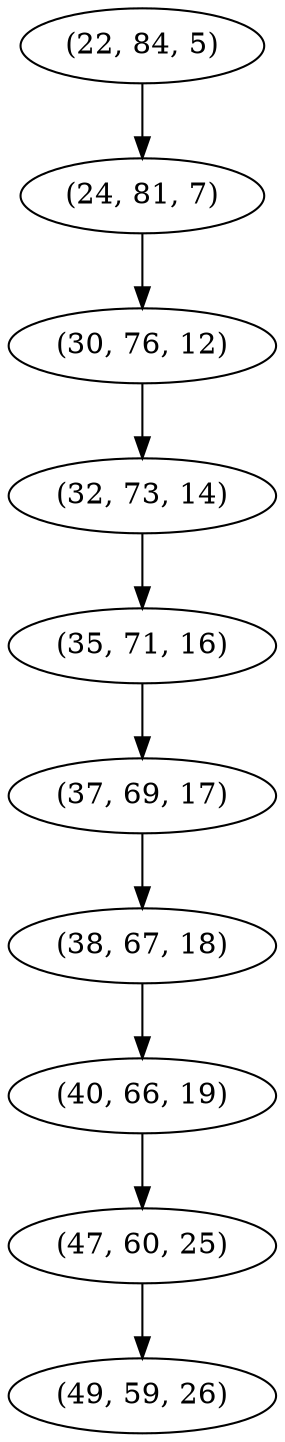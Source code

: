 digraph tree {
    "(22, 84, 5)";
    "(24, 81, 7)";
    "(30, 76, 12)";
    "(32, 73, 14)";
    "(35, 71, 16)";
    "(37, 69, 17)";
    "(38, 67, 18)";
    "(40, 66, 19)";
    "(47, 60, 25)";
    "(49, 59, 26)";
    "(22, 84, 5)" -> "(24, 81, 7)";
    "(24, 81, 7)" -> "(30, 76, 12)";
    "(30, 76, 12)" -> "(32, 73, 14)";
    "(32, 73, 14)" -> "(35, 71, 16)";
    "(35, 71, 16)" -> "(37, 69, 17)";
    "(37, 69, 17)" -> "(38, 67, 18)";
    "(38, 67, 18)" -> "(40, 66, 19)";
    "(40, 66, 19)" -> "(47, 60, 25)";
    "(47, 60, 25)" -> "(49, 59, 26)";
}
